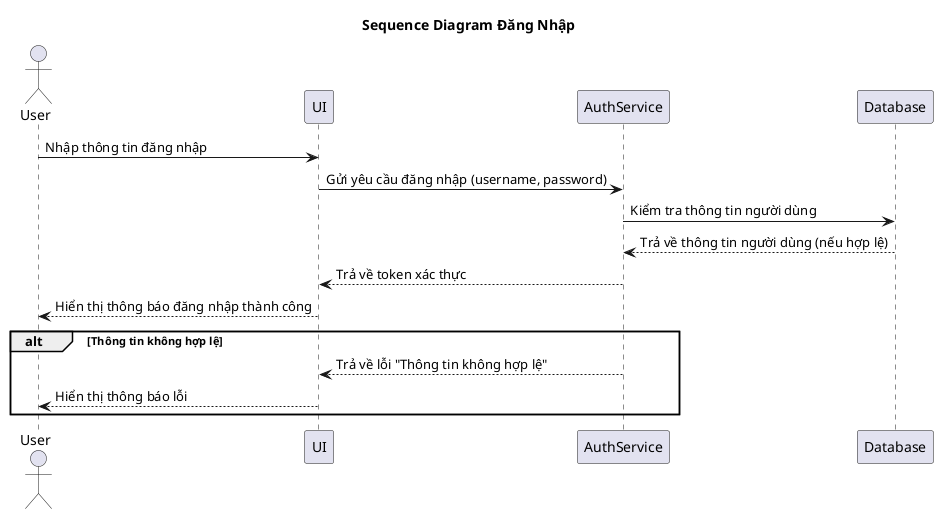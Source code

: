 @startuml
title Sequence Diagram Đăng Nhập 
actor User
participant UI
participant AuthService
participant Database

User -> UI: Nhập thông tin đăng nhập
UI -> AuthService: Gửi yêu cầu đăng nhập (username, password)
AuthService -> Database: Kiểm tra thông tin người dùng
Database --> AuthService: Trả về thông tin người dùng (nếu hợp lệ)
AuthService --> UI: Trả về token xác thực
UI --> User: Hiển thị thông báo đăng nhập thành công

alt Thông tin không hợp lệ
    AuthService --> UI: Trả về lỗi "Thông tin không hợp lệ"
    UI --> User: Hiển thị thông báo lỗi
end
@enduml